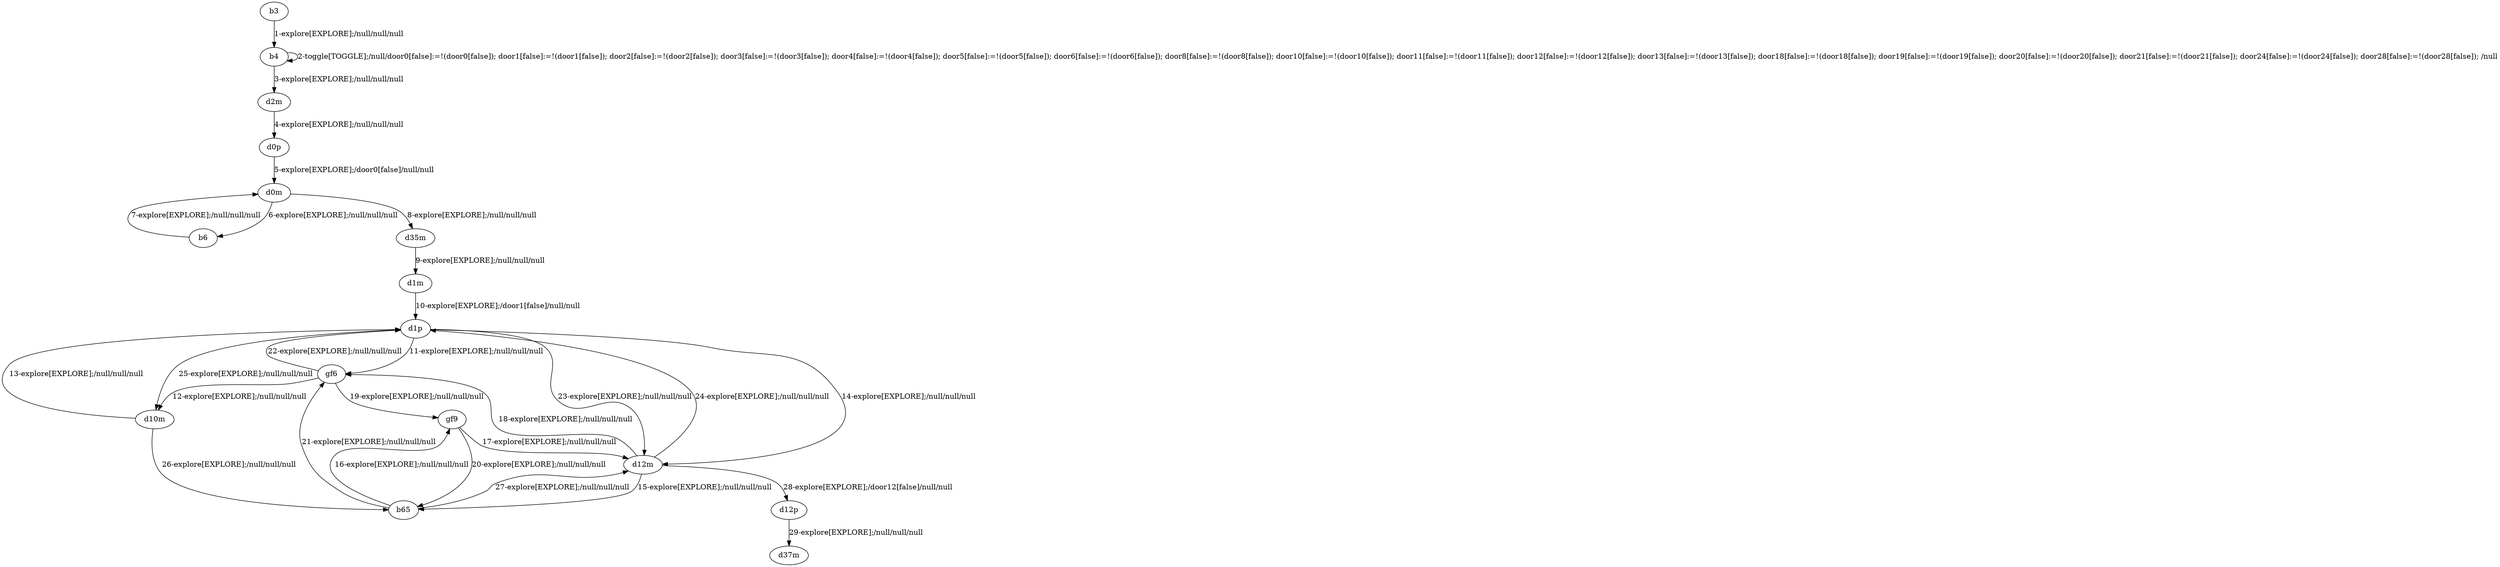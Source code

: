 # Total number of goals covered by this test: 1
# d12p --> d37m

digraph g {
"b3" -> "b4" [label = "1-explore[EXPLORE];/null/null/null"];
"b4" -> "b4" [label = "2-toggle[TOGGLE];/null/door0[false]:=!(door0[false]); door1[false]:=!(door1[false]); door2[false]:=!(door2[false]); door3[false]:=!(door3[false]); door4[false]:=!(door4[false]); door5[false]:=!(door5[false]); door6[false]:=!(door6[false]); door8[false]:=!(door8[false]); door10[false]:=!(door10[false]); door11[false]:=!(door11[false]); door12[false]:=!(door12[false]); door13[false]:=!(door13[false]); door18[false]:=!(door18[false]); door19[false]:=!(door19[false]); door20[false]:=!(door20[false]); door21[false]:=!(door21[false]); door24[false]:=!(door24[false]); door28[false]:=!(door28[false]); /null"];
"b4" -> "d2m" [label = "3-explore[EXPLORE];/null/null/null"];
"d2m" -> "d0p" [label = "4-explore[EXPLORE];/null/null/null"];
"d0p" -> "d0m" [label = "5-explore[EXPLORE];/door0[false]/null/null"];
"d0m" -> "b6" [label = "6-explore[EXPLORE];/null/null/null"];
"b6" -> "d0m" [label = "7-explore[EXPLORE];/null/null/null"];
"d0m" -> "d35m" [label = "8-explore[EXPLORE];/null/null/null"];
"d35m" -> "d1m" [label = "9-explore[EXPLORE];/null/null/null"];
"d1m" -> "d1p" [label = "10-explore[EXPLORE];/door1[false]/null/null"];
"d1p" -> "gf6" [label = "11-explore[EXPLORE];/null/null/null"];
"gf6" -> "d10m" [label = "12-explore[EXPLORE];/null/null/null"];
"d10m" -> "d1p" [label = "13-explore[EXPLORE];/null/null/null"];
"d1p" -> "d12m" [label = "14-explore[EXPLORE];/null/null/null"];
"d12m" -> "b65" [label = "15-explore[EXPLORE];/null/null/null"];
"b65" -> "gf9" [label = "16-explore[EXPLORE];/null/null/null"];
"gf9" -> "d12m" [label = "17-explore[EXPLORE];/null/null/null"];
"d12m" -> "gf6" [label = "18-explore[EXPLORE];/null/null/null"];
"gf6" -> "gf9" [label = "19-explore[EXPLORE];/null/null/null"];
"gf9" -> "b65" [label = "20-explore[EXPLORE];/null/null/null"];
"b65" -> "gf6" [label = "21-explore[EXPLORE];/null/null/null"];
"gf6" -> "d1p" [label = "22-explore[EXPLORE];/null/null/null"];
"d1p" -> "d12m" [label = "23-explore[EXPLORE];/null/null/null"];
"d12m" -> "d1p" [label = "24-explore[EXPLORE];/null/null/null"];
"d1p" -> "d10m" [label = "25-explore[EXPLORE];/null/null/null"];
"d10m" -> "b65" [label = "26-explore[EXPLORE];/null/null/null"];
"b65" -> "d12m" [label = "27-explore[EXPLORE];/null/null/null"];
"d12m" -> "d12p" [label = "28-explore[EXPLORE];/door12[false]/null/null"];
"d12p" -> "d37m" [label = "29-explore[EXPLORE];/null/null/null"];
}